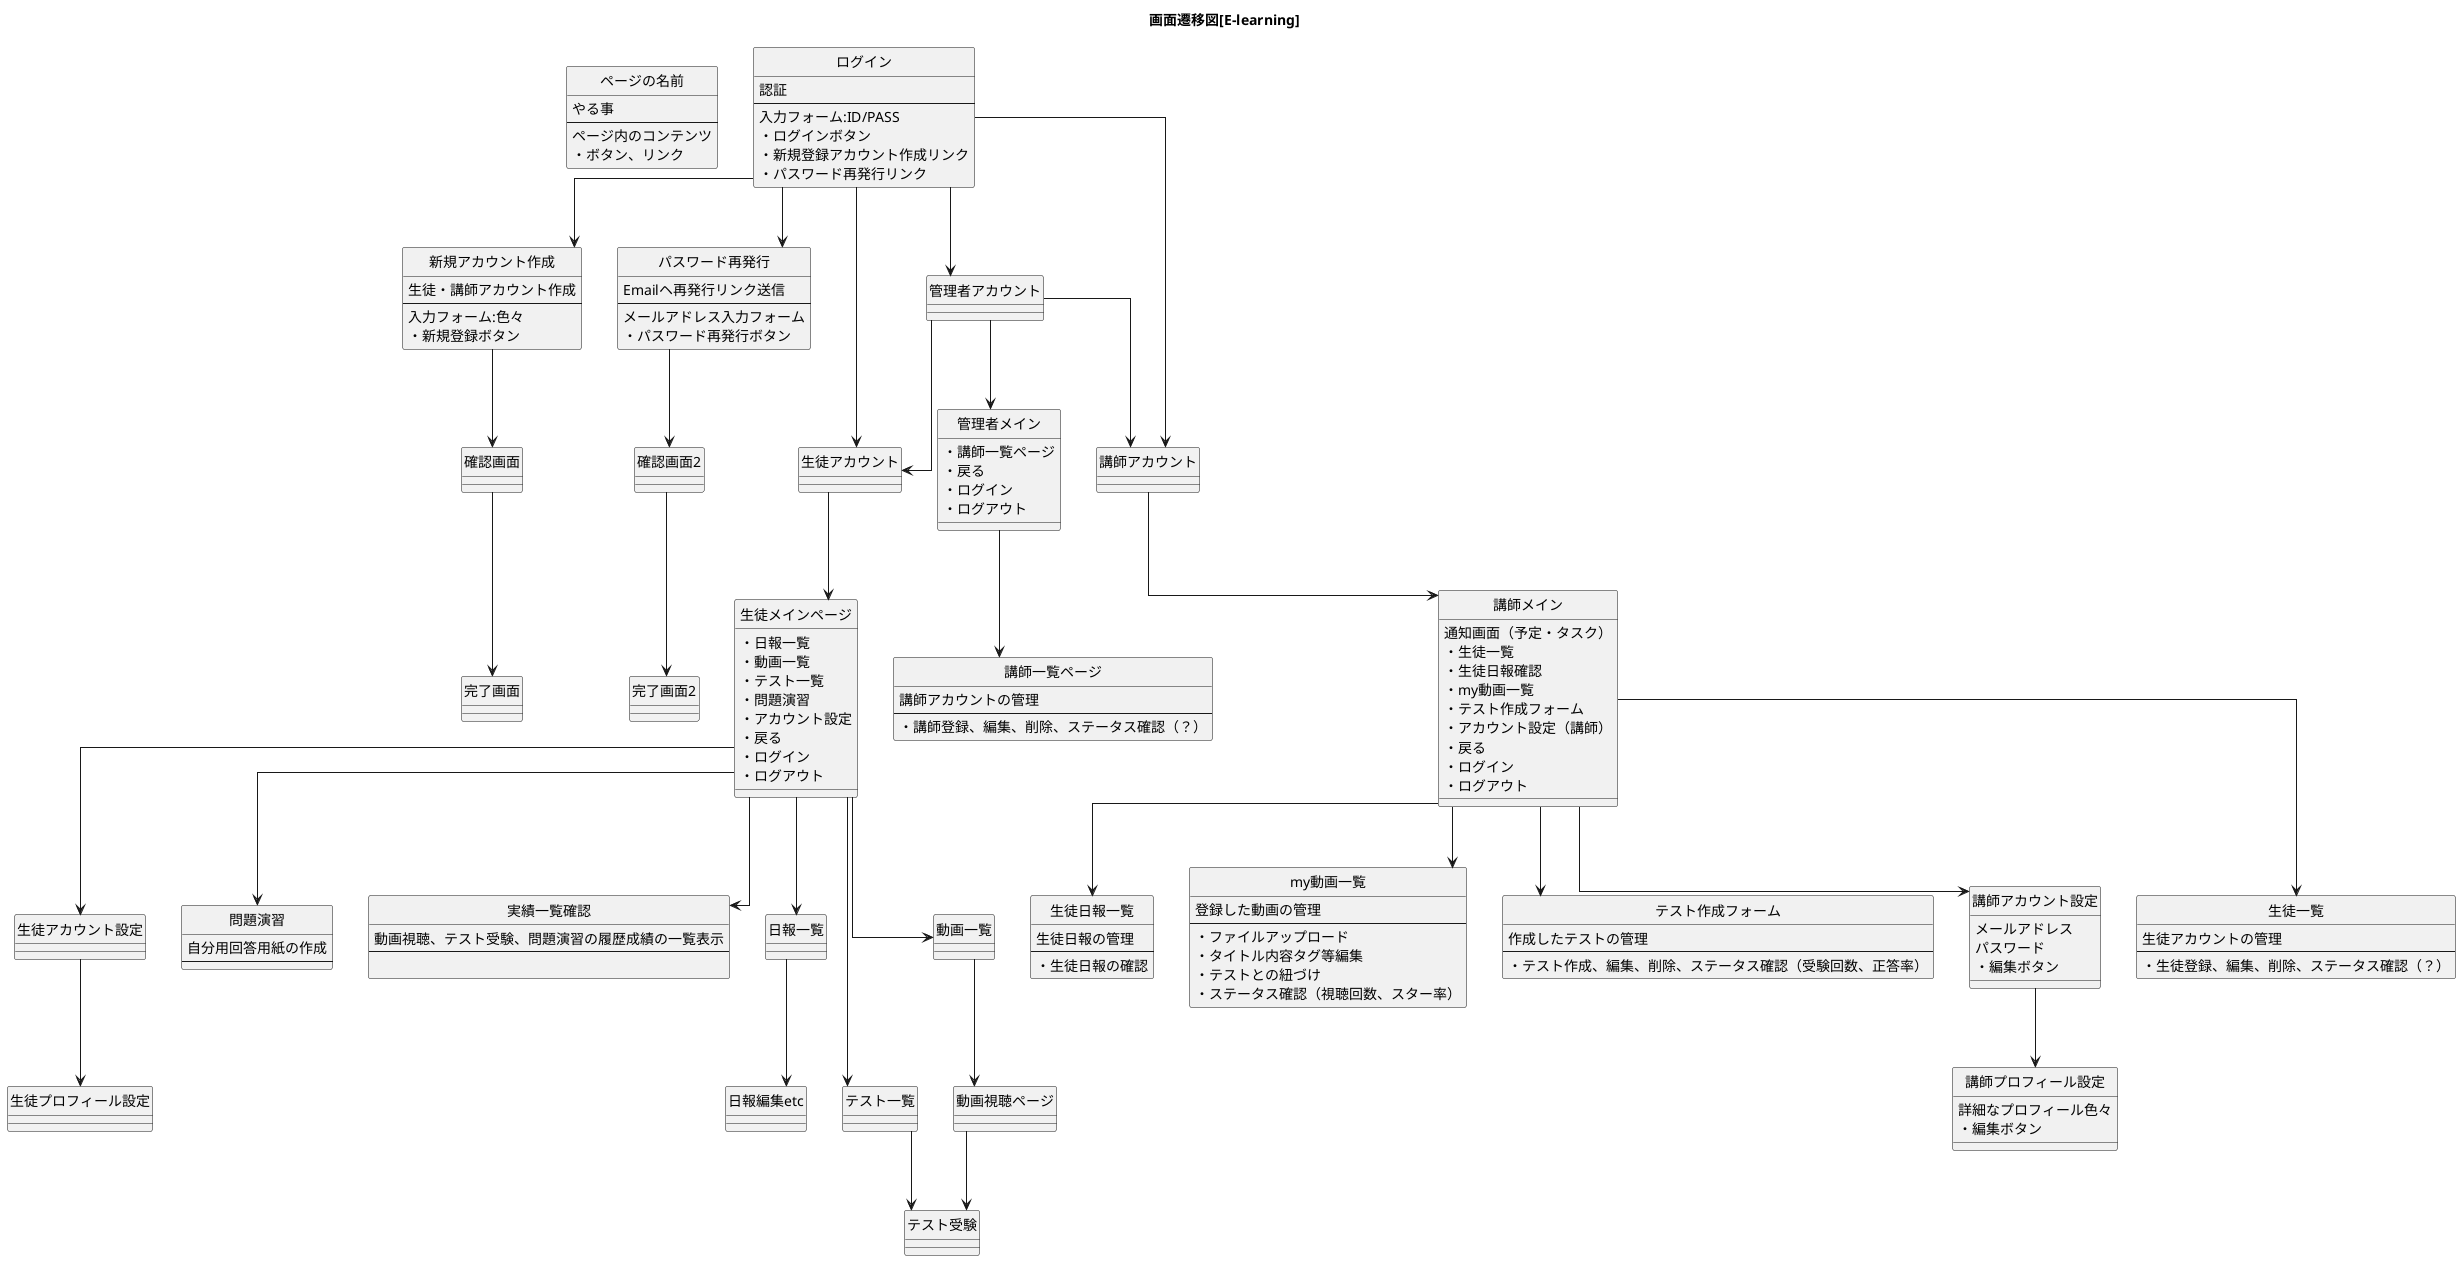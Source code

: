 @startuml E-learning 画面遷移図
hide circle
skinparam linetype ortho 
title 画面遷移図[E-learning]



entity "ページの名前" as ページの名前 {
  やる事
  --
  ページ内のコンテンツ
  ・ボタン、リンク
}


entity "ログイン" as ログイン {
  認証
  --
  入力フォーム:ID/PASS
  ・ログインボタン
  ・新規登録アカウント作成リンク
  ・パスワード再発行リンク
}

entity "新規アカウント作成" as 新規登録 {
  生徒・講師アカウント作成
  --
  入力フォーム:色々
  ・新規登録ボタン
}
entity "パスワード再発行" as パスワード再発行 {
  Emailヘ再発行リンク送信
  --
  メールアドレス入力フォーム
  ・パスワード再発行ボタン
}

entity "管理者メイン" as 管理者メイン {
  ・講師一覧ページ
  ・戻る
  ・ログイン
  ・ログアウト
}

entity "講師一覧ページ" as 講師一覧ページ {
    講師アカウントの管理
  --
  ・講師登録、編集、削除、ステータス確認（？）
}

'---以下~~~~まで講師メインページ配下-------------------------

entity "講師メイン" as 講師メイン {
  通知画面（予定・タスク）
  ・生徒一覧
  ・生徒日報確認
  ・my動画一覧
  ・テスト作成フォーム
  ・アカウント設定（講師）
  ・戻る
  ・ログイン
  ・ログアウト
}
entity "生徒一覧" as 生徒一覧 {
  生徒アカウントの管理
  --
  ・生徒登録、編集、削除、ステータス確認（？）
}
entity "生徒日報一覧" as 生徒日報一覧 {
  生徒日報の管理
  --
  ・生徒日報の確認
}

entity "my動画一覧" as my動画一覧 {
  登録した動画の管理
  --
  ・ファイルアップロード
  ・タイトル内容タグ等編集
  ・テストとの紐づけ
  ・ステータス確認（視聴回数、スター率）
}
entity "テスト作成フォーム" as テスト作成フォーム {
  作成したテストの管理
  --
  ・テスト作成、編集、削除、ステータス確認（受験回数、正答率）
}
entity "講師アカウント設定" as 講師アカウント設定 {
  メールアドレス
  パスワード
  ・編集ボタン
}
entity "講師プロフィール設定" as 講師プロフィール設定 {
  詳細なプロフィール色々
  ・編集ボタン
}
'~~~~~~~~~~~~~~~~~~~~~~~~~~~~~~~~~~~~~~~~~~~~~~~~~~~~~~~~~


'---以下~~~~まで生徒メインページ配下-------------------------
entity "生徒メインページ" as 生徒メインページ {
  ・日報一覧
  ・動画一覧
  ・テスト一覧
  ・問題演習
  ・アカウント設定
  ・戻る
  ・ログイン
  ・ログアウト
}
entity "問題演習" as 問題演習 {
  自分用回答用紙の作成
  --
}
entity "実績一覧確認" as 実績一覧確認 {
  動画視聴、テスト受験、問題演習の履歴成績の一覧表示
  --

}

'~~~~~~~~~~~~~~~~~~~~~~~~~~~~~~~~~~~~~~~~~~~~~~~~~~~~~~~~~


'#######################################################
'以下のコードを触ると矢印（関係性）を変更できる。
'たまにエラー出るのでこまめに保存とプレビュー推奨
'文字を選択した状態でCtrl + D で同じ文字列を複数選択可、一気に編集できる。
'#######################################################

ログイン-->新規登録
ログイン-->パスワード再発行

ログイン-->管理者アカウント
管理者アカウント-->管理者メイン

ログイン-->生徒アカウント
生徒アカウント-->生徒メインページ

ログイン-->講師アカウント
講師アカウント-->講師メイン

管理者メイン-->講師一覧ページ
' 講師一覧ページ-->講師メイン
管理者アカウント-->生徒アカウント
管理者アカウント-->講師アカウント

新規登録-->確認画面
確認画面-->完了画面
パスワード再発行-->確認画面2
確認画面2-->完了画面2


'---以下~~~~まで講師メインページ配下-------------------------

講師メイン-->生徒一覧
' 生徒一覧-->生徒メインページ
講師メイン-->生徒日報一覧
講師メイン-->my動画一覧
講師メイン-->テスト作成フォーム
講師メイン-->講師アカウント設定
講師アカウント設定-->講師プロフィール設定

'~~~~~~~~~~~~~~~~~~~~~~~~~~~~~~~~~~~~~~~~~~~~~~~~~~~~~~~~~


'---以下~~~~まで生徒メインページ配下-------------------------

生徒メインページ-->日報一覧
日報一覧-->日報編集etc
生徒メインページ-->動画一覧

動画一覧-->動画視聴ページ
動画視聴ページ-->テスト受験
テスト一覧-->テスト受験
生徒メインページ-->テスト一覧
生徒メインページ-->問題演習
生徒メインページ-->実績一覧確認

生徒メインページ-->生徒アカウント設定
生徒アカウント設定-->生徒プロフィール設定

'~~~~~~~~~~~~~~~~~~~~~~~~~~~~~~~~~~~~~~~~~~~~~~~~~~~~~~~~~









@enduml